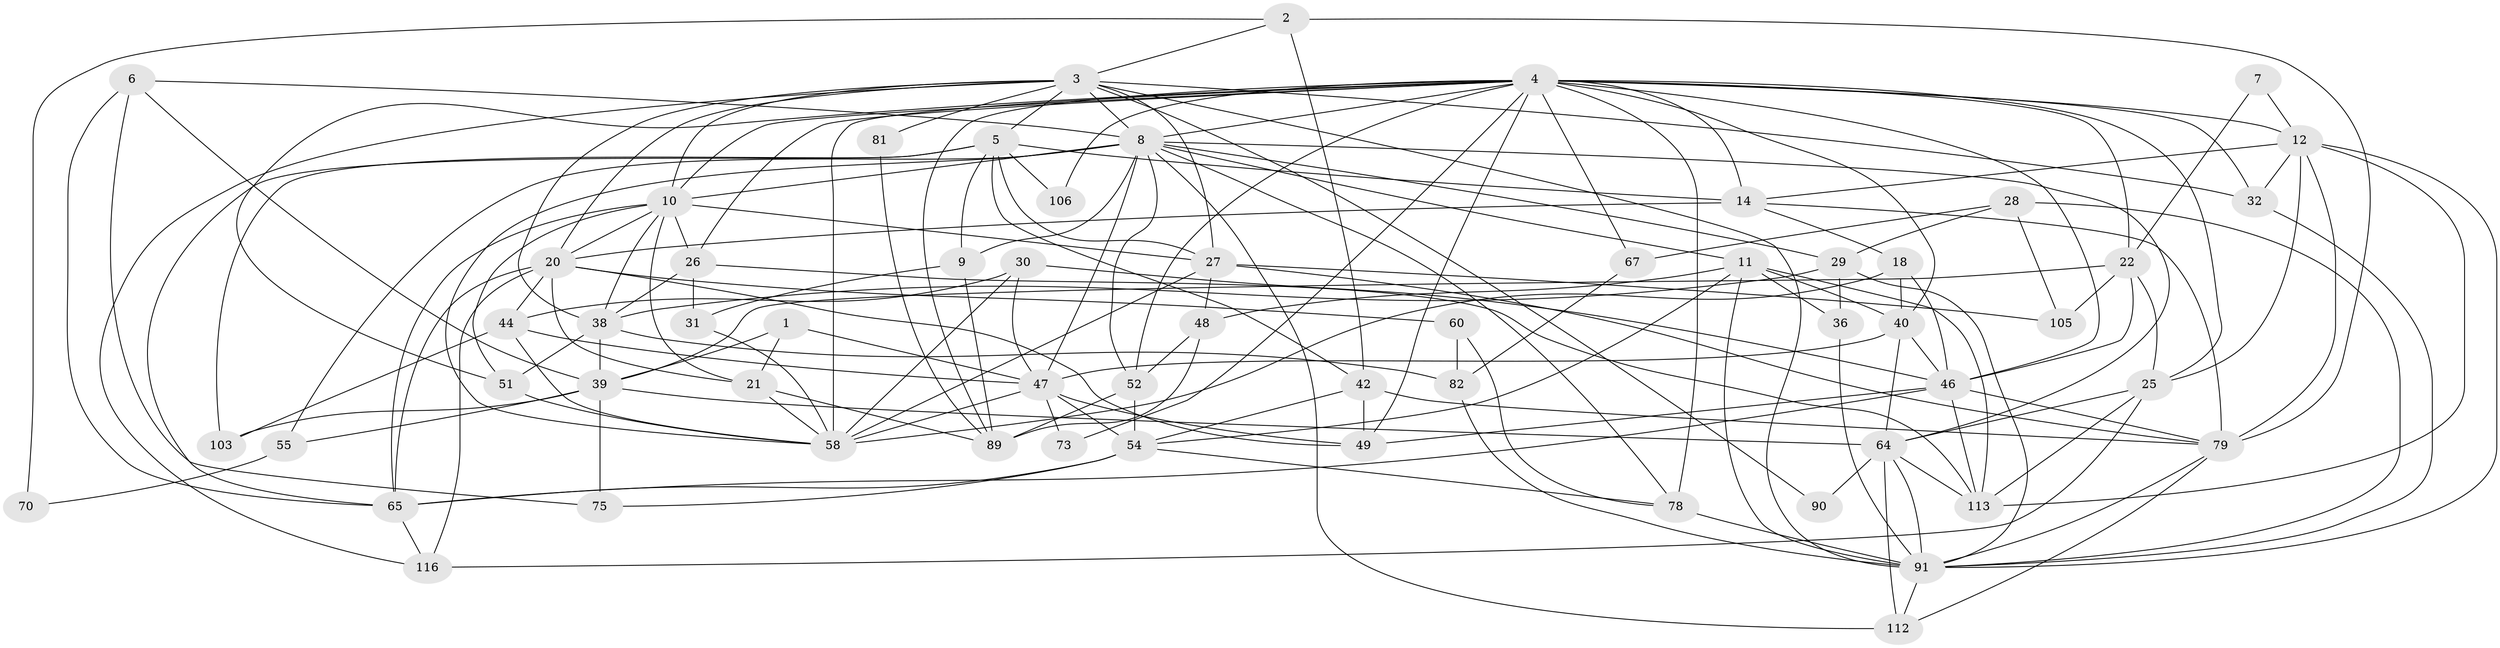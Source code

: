 // original degree distribution, {3: 0.24793388429752067, 4: 0.2727272727272727, 5: 0.17355371900826447, 2: 0.15702479338842976, 6: 0.0743801652892562, 7: 0.05785123966942149, 8: 0.01652892561983471}
// Generated by graph-tools (version 1.1) at 2025/15/03/09/25 04:15:01]
// undirected, 60 vertices, 171 edges
graph export_dot {
graph [start="1"]
  node [color=gray90,style=filled];
  1;
  2;
  3 [super="+101+13+35"];
  4 [super="+15+24"];
  5 [super="+33"];
  6 [super="+100"];
  7;
  8 [super="+19+96"];
  9 [super="+34"];
  10 [super="+23+45"];
  11 [super="+99"];
  12 [super="+57"];
  14;
  18;
  20 [super="+94"];
  21 [super="+61"];
  22 [super="+62"];
  25 [super="+43"];
  26 [super="+120"];
  27 [super="+114"];
  28;
  29 [super="+37+50"];
  30 [super="+98"];
  31 [super="+88"];
  32 [super="+59"];
  36;
  38 [super="+118+108"];
  39 [super="+84"];
  40 [super="+41"];
  42 [super="+56"];
  44 [super="+83"];
  46 [super="+72+68"];
  47 [super="+95"];
  48;
  49 [super="+66"];
  51 [super="+74"];
  52 [super="+71"];
  54 [super="+63"];
  55;
  58 [super="+77+115"];
  60;
  64 [super="+109+110"];
  65 [super="+80"];
  67;
  70;
  73;
  75;
  78;
  79 [super="+86"];
  81;
  82;
  89 [super="+119"];
  90;
  91 [super="+121+102"];
  103;
  105;
  106;
  112;
  113;
  116;
  1 -- 21;
  1 -- 47;
  1 -- 39;
  2 -- 42;
  2 -- 70;
  2 -- 3;
  2 -- 79;
  3 -- 32 [weight=2];
  3 -- 81;
  3 -- 116;
  3 -- 90;
  3 -- 27;
  3 -- 8;
  3 -- 10;
  3 -- 38 [weight=2];
  3 -- 91;
  3 -- 5;
  3 -- 20;
  4 -- 67;
  4 -- 8;
  4 -- 73;
  4 -- 10 [weight=2];
  4 -- 12;
  4 -- 14 [weight=2];
  4 -- 78 [weight=3];
  4 -- 22;
  4 -- 26;
  4 -- 32;
  4 -- 40;
  4 -- 106;
  4 -- 46;
  4 -- 49;
  4 -- 52;
  4 -- 51;
  4 -- 58 [weight=2];
  4 -- 89;
  4 -- 25;
  5 -- 14;
  5 -- 27;
  5 -- 106;
  5 -- 103;
  5 -- 42;
  5 -- 9;
  5 -- 65;
  6 -- 75;
  6 -- 8;
  6 -- 65;
  6 -- 39;
  7 -- 12;
  7 -- 22;
  8 -- 78;
  8 -- 10 [weight=2];
  8 -- 58;
  8 -- 9;
  8 -- 11;
  8 -- 112;
  8 -- 52;
  8 -- 55;
  8 -- 29;
  8 -- 47;
  8 -- 64;
  9 -- 31;
  9 -- 89 [weight=2];
  10 -- 21;
  10 -- 65;
  10 -- 51;
  10 -- 26;
  10 -- 27;
  10 -- 20;
  10 -- 38;
  11 -- 40;
  11 -- 113;
  11 -- 48;
  11 -- 36;
  11 -- 91;
  11 -- 54;
  12 -- 113;
  12 -- 25;
  12 -- 91;
  12 -- 14;
  12 -- 32;
  12 -- 79;
  14 -- 18;
  14 -- 20;
  14 -- 79;
  18 -- 58;
  18 -- 46;
  18 -- 40;
  20 -- 65;
  20 -- 116;
  20 -- 49;
  20 -- 21;
  20 -- 60;
  20 -- 44;
  21 -- 58;
  21 -- 89;
  22 -- 105;
  22 -- 46;
  22 -- 39;
  22 -- 25;
  25 -- 64;
  25 -- 116;
  25 -- 113;
  26 -- 113;
  26 -- 31 [weight=2];
  26 -- 38;
  27 -- 48;
  27 -- 105;
  27 -- 79;
  27 -- 58;
  28 -- 105;
  28 -- 67;
  28 -- 29;
  28 -- 91;
  29 -- 91;
  29 -- 38;
  29 -- 36;
  30 -- 46;
  30 -- 47;
  30 -- 58;
  30 -- 44;
  31 -- 58;
  32 -- 91;
  36 -- 91;
  38 -- 82;
  38 -- 51;
  38 -- 39;
  39 -- 55;
  39 -- 75;
  39 -- 103;
  39 -- 64;
  40 -- 64;
  40 -- 46;
  40 -- 47;
  42 -- 54;
  42 -- 49;
  42 -- 79;
  44 -- 103;
  44 -- 58;
  44 -- 47;
  46 -- 113;
  46 -- 79;
  46 -- 49;
  46 -- 65;
  47 -- 73;
  47 -- 49;
  47 -- 58;
  47 -- 54;
  48 -- 52;
  48 -- 89;
  51 -- 58;
  52 -- 89;
  52 -- 54;
  54 -- 75;
  54 -- 78;
  54 -- 65;
  55 -- 70;
  60 -- 82;
  60 -- 78;
  64 -- 112;
  64 -- 90;
  64 -- 113;
  64 -- 91;
  65 -- 116;
  67 -- 82;
  78 -- 91;
  79 -- 112;
  79 -- 91;
  81 -- 89;
  82 -- 91;
  91 -- 112;
}
